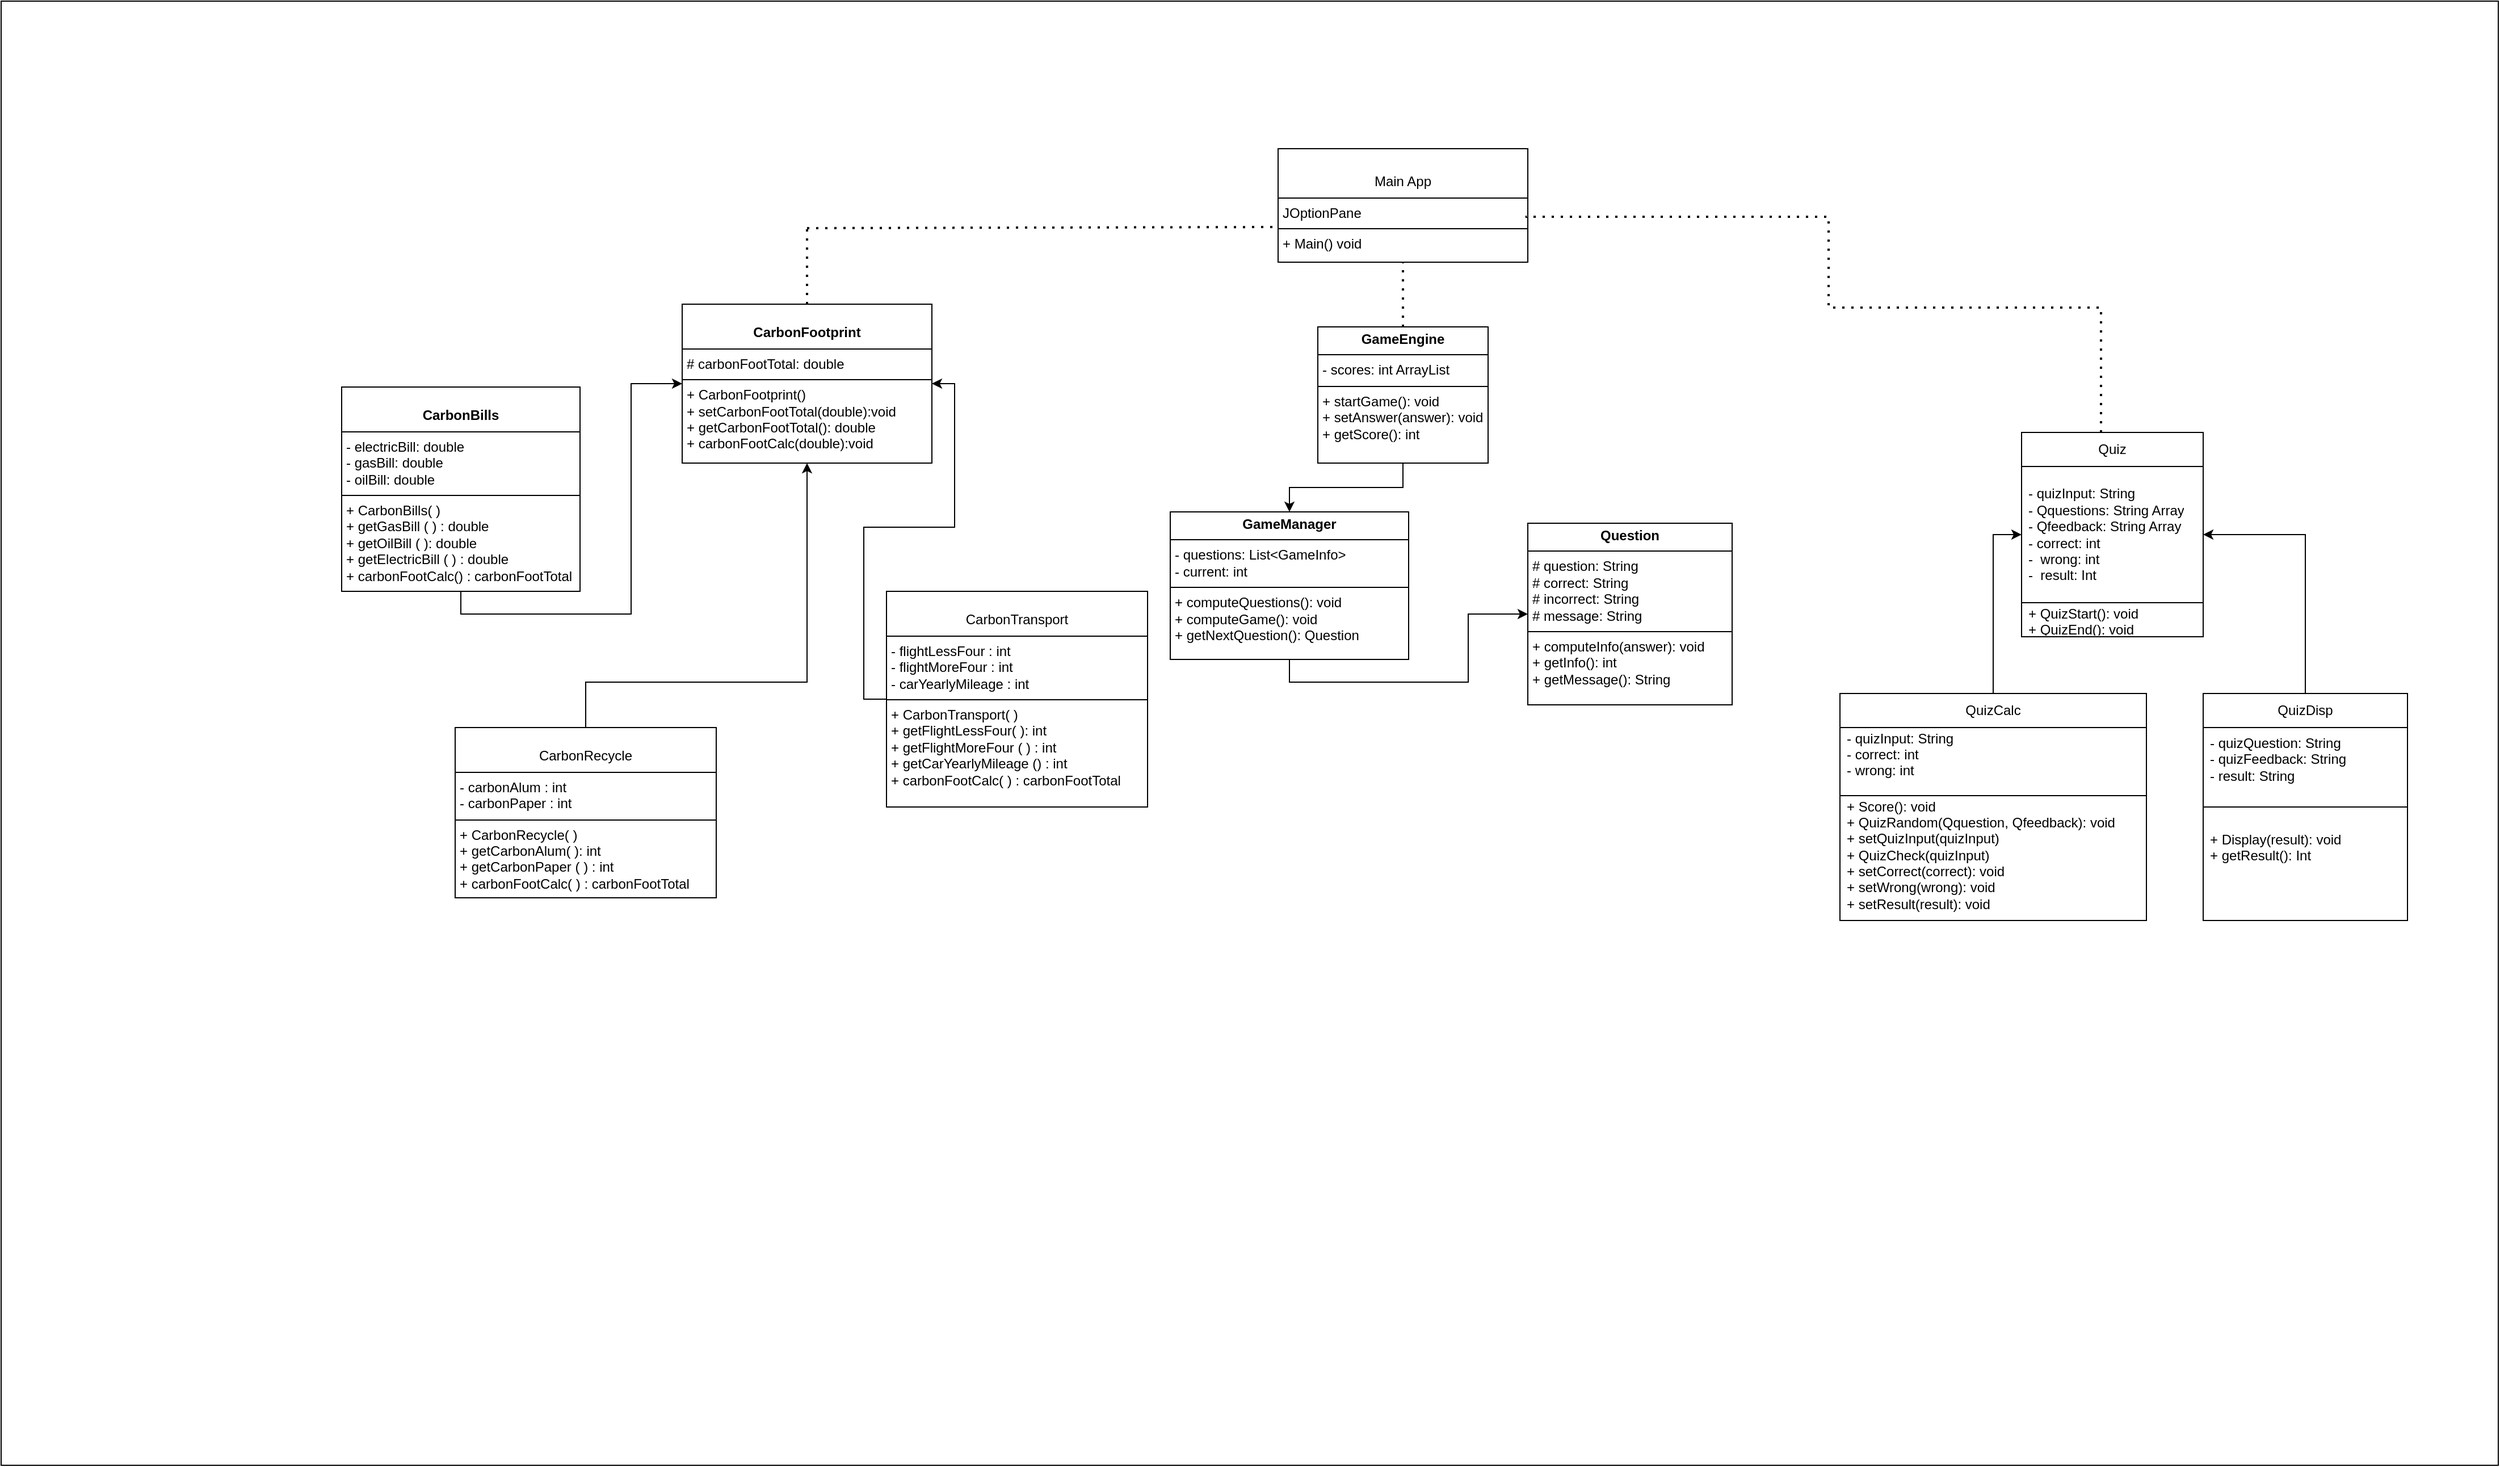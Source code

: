 <mxfile version="24.8.3">
  <diagram name="Page-1" id="mKwMsMspyi3Jhwcznm2L">
    <mxGraphModel dx="2245" dy="2242" grid="1" gridSize="10" guides="1" tooltips="1" connect="1" arrows="1" fold="1" page="1" pageScale="1" pageWidth="583" pageHeight="827" math="0" shadow="0">
      <root>
        <mxCell id="0" />
        <mxCell id="1" parent="0" />
        <mxCell id="8TMbdIRRHIcGyVjCH_df-20" value="" style="rounded=0;whiteSpace=wrap;html=1;" parent="1" vertex="1">
          <mxGeometry x="490" y="-700" width="2200" height="1290" as="geometry" />
        </mxCell>
        <mxCell id="EtXlDy0WMmQifAjo24sU-2" value="&lt;p style=&quot;margin:0px;margin-top:4px;text-align:center;&quot;&gt;&lt;br&gt;&lt;b&gt;CarbonFootprint&lt;/b&gt;&lt;br&gt;&lt;/p&gt;&lt;hr size=&quot;1&quot; style=&quot;border-style:solid;&quot;&gt;&lt;p style=&quot;margin:0px;margin-left:4px;&quot;&gt;# carbonFootTotal: double&lt;br&gt;&lt;/p&gt;&lt;hr size=&quot;1&quot; style=&quot;border-style:solid;&quot;&gt;&lt;p style=&quot;margin:0px;margin-left:4px;&quot;&gt;+ CarbonFootprint()&lt;br&gt;+ setCarbonFootTotal(double):void&lt;/p&gt;&lt;p style=&quot;margin:0px;margin-left:4px;&quot;&gt;+ getCarbonFootTotal(): double&lt;/p&gt;&lt;p style=&quot;margin:0px;margin-left:4px;&quot;&gt;+ carbonFootCalc(double):void&lt;br&gt;&lt;/p&gt;" style="verticalAlign=top;align=left;overflow=fill;html=1;whiteSpace=wrap;" parent="1" vertex="1">
          <mxGeometry x="1090" y="-433" width="220" height="140" as="geometry" />
        </mxCell>
        <mxCell id="8TMbdIRRHIcGyVjCH_df-17" style="edgeStyle=orthogonalEdgeStyle;rounded=0;orthogonalLoop=1;jettySize=auto;html=1;exitX=0.5;exitY=1;exitDx=0;exitDy=0;" parent="1" source="EtXlDy0WMmQifAjo24sU-3" target="EtXlDy0WMmQifAjo24sU-2" edge="1">
          <mxGeometry relative="1" as="geometry" />
        </mxCell>
        <mxCell id="EtXlDy0WMmQifAjo24sU-3" value="&lt;p style=&quot;margin:0px;margin-top:4px;text-align:center;&quot;&gt;&lt;br&gt;&lt;b&gt;CarbonBills&lt;/b&gt;&lt;br&gt;&lt;/p&gt;&lt;hr size=&quot;1&quot; style=&quot;border-style:solid;&quot;&gt;&lt;p style=&quot;margin:0px;margin-left:4px;&quot;&gt;- electricBill: double&lt;/p&gt;&lt;p style=&quot;margin:0px;margin-left:4px;&quot;&gt;- gasBill: double&lt;/p&gt;&lt;p style=&quot;margin:0px;margin-left:4px;&quot;&gt;- oilBill: double&lt;br&gt;&lt;/p&gt;&lt;hr size=&quot;1&quot; style=&quot;border-style:solid;&quot;&gt;&lt;p style=&quot;margin:0px;margin-left:4px;&quot;&gt;+ CarbonBills( )&lt;br&gt;&lt;/p&gt;&lt;p style=&quot;margin:0px;margin-left:4px;&quot;&gt;+ getGasBill ( ) : double&lt;br&gt;+ getOilBill ( ): double&lt;/p&gt;&lt;p style=&quot;margin:0px;margin-left:4px;&quot;&gt;+ getElectricBill ( ) : double&lt;/p&gt;&lt;p style=&quot;margin:0px;margin-left:4px;&quot;&gt;+ carbonFootCalc() : carbonFootTotal&lt;br&gt;&lt;/p&gt;" style="verticalAlign=top;align=left;overflow=fill;html=1;whiteSpace=wrap;" parent="1" vertex="1">
          <mxGeometry x="790" y="-360" width="210" height="180" as="geometry" />
        </mxCell>
        <mxCell id="0BOFeWthhAnSdHGq3Fa1-1" style="edgeStyle=orthogonalEdgeStyle;rounded=0;orthogonalLoop=1;jettySize=auto;html=1;" parent="1" source="9AU2GGT-41QZaHfqYbBJ-1" target="9AU2GGT-41QZaHfqYbBJ-2" edge="1">
          <mxGeometry relative="1" as="geometry" />
        </mxCell>
        <mxCell id="9AU2GGT-41QZaHfqYbBJ-1" value="&lt;p style=&quot;margin:0px;margin-top:4px;text-align:center;&quot;&gt;&lt;b&gt;GameEngine&lt;/b&gt;&lt;/p&gt;&lt;hr size=&quot;1&quot; style=&quot;border-style:solid;&quot;&gt;&lt;p style=&quot;margin:0px;margin-left:4px;&quot;&gt;- scores: int ArrayList&amp;nbsp;&lt;/p&gt;&lt;hr size=&quot;1&quot; style=&quot;border-style:solid;&quot;&gt;&lt;p style=&quot;margin:0px;margin-left:4px;&quot;&gt;+ startGame(): void&lt;br&gt;&lt;/p&gt;&lt;p style=&quot;margin:0px;margin-left:4px;&quot;&gt;+ setAnswer(answer): void&lt;/p&gt;&lt;p style=&quot;margin:0px;margin-left:4px;&quot;&gt;+ getScore(): int&lt;/p&gt;" style="verticalAlign=top;align=left;overflow=fill;html=1;whiteSpace=wrap;" parent="1" vertex="1">
          <mxGeometry x="1650" y="-413" width="150" height="120" as="geometry" />
        </mxCell>
        <mxCell id="mXf9AjxedBS_p2ygsHa9-11" style="edgeStyle=orthogonalEdgeStyle;rounded=0;orthogonalLoop=1;jettySize=auto;html=1;exitX=0.5;exitY=1;exitDx=0;exitDy=0;entryX=0;entryY=0.5;entryDx=0;entryDy=0;" parent="1" source="9AU2GGT-41QZaHfqYbBJ-2" target="9AU2GGT-41QZaHfqYbBJ-5" edge="1">
          <mxGeometry relative="1" as="geometry" />
        </mxCell>
        <mxCell id="9AU2GGT-41QZaHfqYbBJ-2" value="&lt;p style=&quot;margin:0px;margin-top:4px;text-align:center;&quot;&gt;&lt;b&gt;GameManager&lt;/b&gt;&lt;/p&gt;&lt;hr size=&quot;1&quot; style=&quot;border-style:solid;&quot;&gt;&lt;p style=&quot;margin: 0px 0px 0px 4px;&quot;&gt;&lt;span style=&quot;background-color: initial;&quot;&gt;- questions: List&amp;lt;GameInfo&amp;gt;&lt;/span&gt;&lt;br&gt;&lt;/p&gt;&lt;p style=&quot;margin: 0px 0px 0px 4px;&quot;&gt;&lt;span style=&quot;background-color: initial;&quot;&gt;- current: int&lt;/span&gt;&lt;/p&gt;&lt;hr size=&quot;1&quot; style=&quot;border-style:solid;&quot;&gt;&lt;p style=&quot;margin:0px;margin-left:4px;&quot;&gt;+ computeQuestions(): void&lt;/p&gt;&lt;p style=&quot;margin:0px;margin-left:4px;&quot;&gt;+ computeGame(): void&lt;/p&gt;&lt;p style=&quot;margin:0px;margin-left:4px;&quot;&gt;+ getNextQuestion(): Question&lt;/p&gt;" style="verticalAlign=top;align=left;overflow=fill;html=1;whiteSpace=wrap;" parent="1" vertex="1">
          <mxGeometry x="1520" y="-250" width="210" height="130" as="geometry" />
        </mxCell>
        <mxCell id="9AU2GGT-41QZaHfqYbBJ-4" style="edgeStyle=orthogonalEdgeStyle;rounded=0;orthogonalLoop=1;jettySize=auto;html=1;exitX=0.5;exitY=1;exitDx=0;exitDy=0;" parent="1" source="9AU2GGT-41QZaHfqYbBJ-2" target="9AU2GGT-41QZaHfqYbBJ-2" edge="1">
          <mxGeometry relative="1" as="geometry" />
        </mxCell>
        <mxCell id="9AU2GGT-41QZaHfqYbBJ-5" value="&lt;p style=&quot;margin:0px;margin-top:4px;text-align:center;&quot;&gt;&lt;b&gt;Question&lt;/b&gt;&lt;/p&gt;&lt;hr size=&quot;1&quot; style=&quot;border-style:solid;&quot;&gt;&lt;p style=&quot;margin:0px;margin-left:4px;&quot;&gt;&lt;span style=&quot;background-color: initial;&quot;&gt;# question: String&amp;nbsp;&lt;/span&gt;&lt;br&gt;&lt;/p&gt;&lt;p style=&quot;margin:0px;margin-left:4px;&quot;&gt;# correct: String&amp;nbsp;&lt;/p&gt;&lt;p style=&quot;margin:0px;margin-left:4px;&quot;&gt;# incorrect: String&lt;/p&gt;&lt;p style=&quot;margin:0px;margin-left:4px;&quot;&gt;# message: String&lt;/p&gt;&lt;hr size=&quot;1&quot; style=&quot;border-style:solid;&quot;&gt;&lt;p style=&quot;margin:0px;margin-left:4px;&quot;&gt;&lt;span style=&quot;background-color: initial;&quot;&gt;+ computeInfo(answer): void&lt;/span&gt;&lt;/p&gt;&lt;p style=&quot;margin:0px;margin-left:4px;&quot;&gt;+ getInfo(): int&lt;/p&gt;&lt;p style=&quot;margin:0px;margin-left:4px;&quot;&gt;+ getMessage(): String&lt;/p&gt;" style="verticalAlign=top;align=left;overflow=fill;html=1;whiteSpace=wrap;" parent="1" vertex="1">
          <mxGeometry x="1835" y="-240" width="180" height="160" as="geometry" />
        </mxCell>
        <mxCell id="UxWd18fx8wCpjhFANsoG-3" value="Quiz" style="swimlane;fontStyle=0;childLayout=stackLayout;horizontal=1;startSize=30;horizontalStack=0;resizeParent=1;resizeParentMax=0;resizeLast=0;collapsible=1;marginBottom=0;whiteSpace=wrap;html=1;" parent="1" vertex="1">
          <mxGeometry x="2270" y="-320" width="160" height="180" as="geometry" />
        </mxCell>
        <mxCell id="UxWd18fx8wCpjhFANsoG-4" value="&lt;div&gt;- quizInput: String&lt;br&gt;&lt;/div&gt;&lt;div&gt;- Qquestions: String Array&lt;br&gt;&lt;/div&gt;&lt;div&gt;- Qfeedback: String Array&lt;br&gt;&lt;/div&gt;&lt;div&gt;- correct: int&lt;/div&gt;&lt;div&gt;-&amp;nbsp; wrong: int&lt;/div&gt;&lt;div&gt;-&amp;nbsp; result: Int&lt;br&gt;&lt;/div&gt;" style="text;strokeColor=none;fillColor=none;align=left;verticalAlign=middle;spacingLeft=4;spacingRight=4;overflow=hidden;points=[[0,0.5],[1,0.5]];portConstraint=eastwest;rotatable=0;whiteSpace=wrap;html=1;" parent="UxWd18fx8wCpjhFANsoG-3" vertex="1">
          <mxGeometry y="30" width="160" height="120" as="geometry" />
        </mxCell>
        <mxCell id="UxWd18fx8wCpjhFANsoG-5" value="&lt;div&gt;+ QuizStart(): void&lt;/div&gt;&lt;div&gt;+ QuizEnd(): void&lt;br&gt;&lt;/div&gt;" style="text;strokeColor=default;fillColor=default;align=left;verticalAlign=middle;spacingLeft=4;spacingRight=4;overflow=hidden;points=[[0,0.5],[1,0.5]];portConstraint=eastwest;rotatable=0;whiteSpace=wrap;html=1;" parent="UxWd18fx8wCpjhFANsoG-3" vertex="1">
          <mxGeometry y="150" width="160" height="30" as="geometry" />
        </mxCell>
        <mxCell id="8TMbdIRRHIcGyVjCH_df-8" style="edgeStyle=orthogonalEdgeStyle;rounded=0;orthogonalLoop=1;jettySize=auto;html=1;exitX=0.5;exitY=0;exitDx=0;exitDy=0;entryX=0;entryY=0.5;entryDx=0;entryDy=0;" parent="1" source="UxWd18fx8wCpjhFANsoG-6" target="UxWd18fx8wCpjhFANsoG-4" edge="1">
          <mxGeometry relative="1" as="geometry" />
        </mxCell>
        <mxCell id="UxWd18fx8wCpjhFANsoG-6" value="QuizCalc" style="swimlane;fontStyle=0;childLayout=stackLayout;horizontal=1;startSize=30;horizontalStack=0;resizeParent=1;resizeParentMax=0;resizeLast=0;collapsible=1;marginBottom=0;whiteSpace=wrap;html=1;" parent="1" vertex="1">
          <mxGeometry x="2110" y="-90" width="270" height="200" as="geometry" />
        </mxCell>
        <mxCell id="UxWd18fx8wCpjhFANsoG-7" value="&lt;div&gt;- quizInput: String&lt;/div&gt;&lt;div&gt;- correct: int&lt;/div&gt;&lt;div&gt;- wrong: int&lt;br&gt;&lt;/div&gt;&lt;div&gt;&lt;br&gt;&lt;/div&gt;" style="text;strokeColor=default;fillColor=none;align=left;verticalAlign=middle;spacingLeft=4;spacingRight=4;overflow=hidden;points=[[0,0.5],[1,0.5]];portConstraint=eastwest;rotatable=0;whiteSpace=wrap;html=1;" parent="UxWd18fx8wCpjhFANsoG-6" vertex="1">
          <mxGeometry y="30" width="270" height="60" as="geometry" />
        </mxCell>
        <mxCell id="UxWd18fx8wCpjhFANsoG-8" value="&lt;div&gt;+ Score(): void&lt;br&gt;&lt;/div&gt;&lt;div&gt;+ QuizRandom(Qquestion, Qfeedback): void&lt;br&gt;&lt;/div&gt;&lt;div&gt;+ setQuizInput(quizInput)&lt;/div&gt;&lt;div&gt;+ QuizCheck(quizInput)&lt;br&gt;&lt;/div&gt;&lt;div&gt;+ setCorrect(correct): void&lt;br&gt;&lt;/div&gt;&lt;div&gt;+ setWrong(wrong): void&lt;br&gt;&lt;/div&gt;&lt;div&gt;+ setResult(result): void&lt;br&gt;&lt;/div&gt;&lt;div&gt;&lt;br&gt;&lt;/div&gt;" style="text;strokeColor=none;fillColor=none;align=left;verticalAlign=middle;spacingLeft=4;spacingRight=4;overflow=hidden;points=[[0,0.5],[1,0.5]];portConstraint=eastwest;rotatable=0;whiteSpace=wrap;html=1;" parent="UxWd18fx8wCpjhFANsoG-6" vertex="1">
          <mxGeometry y="90" width="270" height="110" as="geometry" />
        </mxCell>
        <mxCell id="8TMbdIRRHIcGyVjCH_df-9" style="edgeStyle=orthogonalEdgeStyle;rounded=0;orthogonalLoop=1;jettySize=auto;html=1;exitX=0.5;exitY=0;exitDx=0;exitDy=0;entryX=1;entryY=0.5;entryDx=0;entryDy=0;" parent="1" source="UxWd18fx8wCpjhFANsoG-9" target="UxWd18fx8wCpjhFANsoG-4" edge="1">
          <mxGeometry relative="1" as="geometry" />
        </mxCell>
        <mxCell id="UxWd18fx8wCpjhFANsoG-9" value="QuizDisp" style="swimlane;fontStyle=0;childLayout=stackLayout;horizontal=1;startSize=30;horizontalStack=0;resizeParent=1;resizeParentMax=0;resizeLast=0;collapsible=1;marginBottom=0;whiteSpace=wrap;html=1;" parent="1" vertex="1">
          <mxGeometry x="2430" y="-90" width="180" height="200" as="geometry" />
        </mxCell>
        <mxCell id="UxWd18fx8wCpjhFANsoG-10" value="&lt;div&gt;- quizQuestion: String&lt;/div&gt;&lt;div&gt;- quizFeedback: String&lt;br&gt;&lt;/div&gt;&lt;div&gt;- result: String&lt;/div&gt;&lt;div&gt;&lt;br&gt;&lt;/div&gt;" style="text;strokeColor=default;fillColor=none;align=left;verticalAlign=middle;spacingLeft=4;spacingRight=4;overflow=hidden;points=[[0,0.5],[1,0.5]];portConstraint=eastwest;rotatable=0;whiteSpace=wrap;html=1;" parent="UxWd18fx8wCpjhFANsoG-9" vertex="1">
          <mxGeometry y="30" width="180" height="70" as="geometry" />
        </mxCell>
        <mxCell id="UxWd18fx8wCpjhFANsoG-11" value="&lt;div&gt;+ Display(result): void&lt;br&gt;&lt;/div&gt;&lt;div&gt;+ getResult(): Int&lt;br&gt;&lt;/div&gt;&lt;div&gt;&lt;br&gt;&lt;/div&gt;&lt;div&gt;&lt;br&gt;&lt;/div&gt;" style="text;strokeColor=none;fillColor=none;align=left;verticalAlign=middle;spacingLeft=4;spacingRight=4;overflow=hidden;points=[[0,0.5],[1,0.5]];portConstraint=eastwest;rotatable=0;whiteSpace=wrap;html=1;" parent="UxWd18fx8wCpjhFANsoG-9" vertex="1">
          <mxGeometry y="100" width="180" height="100" as="geometry" />
        </mxCell>
        <mxCell id="8TMbdIRRHIcGyVjCH_df-19" style="edgeStyle=orthogonalEdgeStyle;rounded=0;orthogonalLoop=1;jettySize=auto;html=1;exitX=0;exitY=0.5;exitDx=0;exitDy=0;entryX=1;entryY=0.5;entryDx=0;entryDy=0;" parent="1" source="4pY2oWAKAxqv6gLCTRFN-3" target="EtXlDy0WMmQifAjo24sU-2" edge="1">
          <mxGeometry relative="1" as="geometry" />
        </mxCell>
        <mxCell id="4pY2oWAKAxqv6gLCTRFN-3" value="&lt;p style=&quot;margin:0px;margin-top:4px;text-align:center;&quot;&gt;&lt;br&gt;CarbonTransport&lt;br&gt;&lt;/p&gt;&lt;hr size=&quot;1&quot; style=&quot;border-style:solid;&quot;&gt;&lt;p style=&quot;margin:0px;margin-left:4px;&quot;&gt;- flightLessFour : int&lt;br&gt;- flightMoreFour : int&lt;/p&gt;&lt;p style=&quot;margin:0px;margin-left:4px;&quot;&gt;- carYearlyMileage : int&lt;br&gt;&lt;/p&gt;&lt;hr size=&quot;1&quot; style=&quot;border-style:solid;&quot;&gt;&lt;p style=&quot;margin:0px;margin-left:4px;&quot;&gt;+ CarbonTransport( )&lt;/p&gt;&lt;p style=&quot;margin:0px;margin-left:4px;&quot;&gt;+ getFlightLessFour( ): int&lt;/p&gt;&lt;p style=&quot;margin:0px;margin-left:4px;&quot;&gt;+ getFlightMoreFour ( ) : int&lt;/p&gt;&lt;p style=&quot;margin:0px;margin-left:4px;&quot;&gt;+ getCarYearlyMileage () : int&lt;br&gt;&lt;/p&gt;&lt;p style=&quot;margin:0px;margin-left:4px;&quot;&gt;+ carbonFootCalc( ) : carbonFootTotal&lt;br&gt;&lt;/p&gt;&lt;p style=&quot;margin:0px;margin-left:4px;&quot;&gt;&lt;br&gt;&lt;/p&gt;" style="verticalAlign=top;align=left;overflow=fill;html=1;whiteSpace=wrap;" parent="1" vertex="1">
          <mxGeometry x="1270" y="-180" width="230" height="190" as="geometry" />
        </mxCell>
        <mxCell id="8TMbdIRRHIcGyVjCH_df-10" value="&lt;p style=&quot;margin:0px;margin-top:4px;text-align:center;&quot;&gt;&lt;br&gt;&lt;/p&gt;&lt;p style=&quot;margin:0px;margin-top:4px;text-align:center;&quot;&gt;Main App&lt;/p&gt;&lt;hr size=&quot;1&quot; style=&quot;border-style:solid;&quot;&gt;&lt;p style=&quot;margin:0px;margin-left:4px;&quot;&gt;JOptionPane&lt;/p&gt;&lt;hr size=&quot;1&quot; style=&quot;border-style:solid;&quot;&gt;&lt;p style=&quot;margin:0px;margin-left:4px;&quot;&gt;+ Main() void&lt;/p&gt;" style="verticalAlign=top;align=left;overflow=fill;html=1;whiteSpace=wrap;" parent="1" vertex="1">
          <mxGeometry x="1615" y="-570" width="220" height="100" as="geometry" />
        </mxCell>
        <mxCell id="8TMbdIRRHIcGyVjCH_df-18" style="edgeStyle=orthogonalEdgeStyle;rounded=0;orthogonalLoop=1;jettySize=auto;html=1;exitX=0.5;exitY=1;exitDx=0;exitDy=0;entryX=0.5;entryY=1;entryDx=0;entryDy=0;" parent="1" source="EtXlDy0WMmQifAjo24sU-4" target="EtXlDy0WMmQifAjo24sU-2" edge="1">
          <mxGeometry relative="1" as="geometry">
            <Array as="points">
              <mxPoint x="1005" y="-100" />
              <mxPoint x="1200" y="-100" />
            </Array>
          </mxGeometry>
        </mxCell>
        <mxCell id="EtXlDy0WMmQifAjo24sU-4" value="&lt;p style=&quot;margin:0px;margin-top:4px;text-align:center;&quot;&gt;&lt;br&gt;CarbonRecycle&lt;br&gt;&lt;/p&gt;&lt;hr size=&quot;1&quot; style=&quot;border-style:solid;&quot;&gt;&lt;p style=&quot;margin:0px;margin-left:4px;&quot;&gt;- carbonAlum : int&lt;br&gt;- carbonPaper : int&lt;br&gt;&lt;/p&gt;&lt;hr size=&quot;1&quot; style=&quot;border-style:solid;&quot;&gt;&lt;p style=&quot;margin:0px;margin-left:4px;&quot;&gt;+ CarbonRecycle( )&lt;/p&gt;&lt;p style=&quot;margin:0px;margin-left:4px;&quot;&gt;+ getCarbonAlum( ): int&lt;/p&gt;&lt;p style=&quot;margin:0px;margin-left:4px;&quot;&gt;+ getCarbonPaper ( ) : int&lt;/p&gt;&lt;p style=&quot;margin:0px;margin-left:4px;&quot;&gt;+ carbonFootCalc( ) : carbonFootTotal&lt;br&gt;&lt;/p&gt;&lt;p style=&quot;margin:0px;margin-left:4px;&quot;&gt;&lt;br&gt;&lt;/p&gt;" style="verticalAlign=top;align=left;overflow=fill;html=1;whiteSpace=wrap;" parent="1" vertex="1">
          <mxGeometry x="890" y="-60" width="230" height="150" as="geometry" />
        </mxCell>
        <mxCell id="sAKW9xp0GAOaYsLwaiii-3" value="" style="endArrow=none;dashed=1;html=1;dashPattern=1 3;strokeWidth=2;rounded=0;entryX=0.995;entryY=0.61;entryDx=0;entryDy=0;exitX=0.5;exitY=0;exitDx=0;exitDy=0;edgeStyle=orthogonalEdgeStyle;entryPerimeter=0;" parent="1" target="8TMbdIRRHIcGyVjCH_df-10" edge="1">
          <mxGeometry width="50" height="50" relative="1" as="geometry">
            <mxPoint x="2340" y="-320" as="sourcePoint" />
            <mxPoint x="1845" y="-510" as="targetPoint" />
            <Array as="points">
              <mxPoint x="2340" y="-430" />
              <mxPoint x="2100" y="-430" />
              <mxPoint x="2100" y="-510" />
            </Array>
          </mxGeometry>
        </mxCell>
        <mxCell id="0BOFeWthhAnSdHGq3Fa1-2" value="" style="endArrow=none;dashed=1;html=1;dashPattern=1 3;strokeWidth=2;rounded=0;entryX=0.5;entryY=1;entryDx=0;entryDy=0;exitX=0.5;exitY=0;exitDx=0;exitDy=0;edgeStyle=orthogonalEdgeStyle;" parent="1" source="9AU2GGT-41QZaHfqYbBJ-1" target="8TMbdIRRHIcGyVjCH_df-10" edge="1">
          <mxGeometry width="50" height="50" relative="1" as="geometry">
            <mxPoint x="2106" y="-275.02" as="sourcePoint" />
            <mxPoint x="1600" y="-464.02" as="targetPoint" />
            <Array as="points">
              <mxPoint x="1725" y="-450" />
              <mxPoint x="1725" y="-450" />
            </Array>
          </mxGeometry>
        </mxCell>
        <mxCell id="YslGv7aD04G0kSPtzsgE-3" value="" style="endArrow=none;dashed=1;html=1;dashPattern=1 3;strokeWidth=2;rounded=0;" edge="1" parent="1" source="EtXlDy0WMmQifAjo24sU-2">
          <mxGeometry width="50" height="50" relative="1" as="geometry">
            <mxPoint x="1200" y="-453.711" as="sourcePoint" />
            <mxPoint x="1200" y="-503.711" as="targetPoint" />
          </mxGeometry>
        </mxCell>
        <mxCell id="YslGv7aD04G0kSPtzsgE-5" value="" style="endArrow=none;dashed=1;html=1;dashPattern=1 3;strokeWidth=2;rounded=0;entryX=-0.005;entryY=0.69;entryDx=0;entryDy=0;entryPerimeter=0;" edge="1" parent="1" target="8TMbdIRRHIcGyVjCH_df-10">
          <mxGeometry width="50" height="50" relative="1" as="geometry">
            <mxPoint x="1200" y="-500" as="sourcePoint" />
            <mxPoint x="1250" y="-540" as="targetPoint" />
          </mxGeometry>
        </mxCell>
      </root>
    </mxGraphModel>
  </diagram>
</mxfile>
